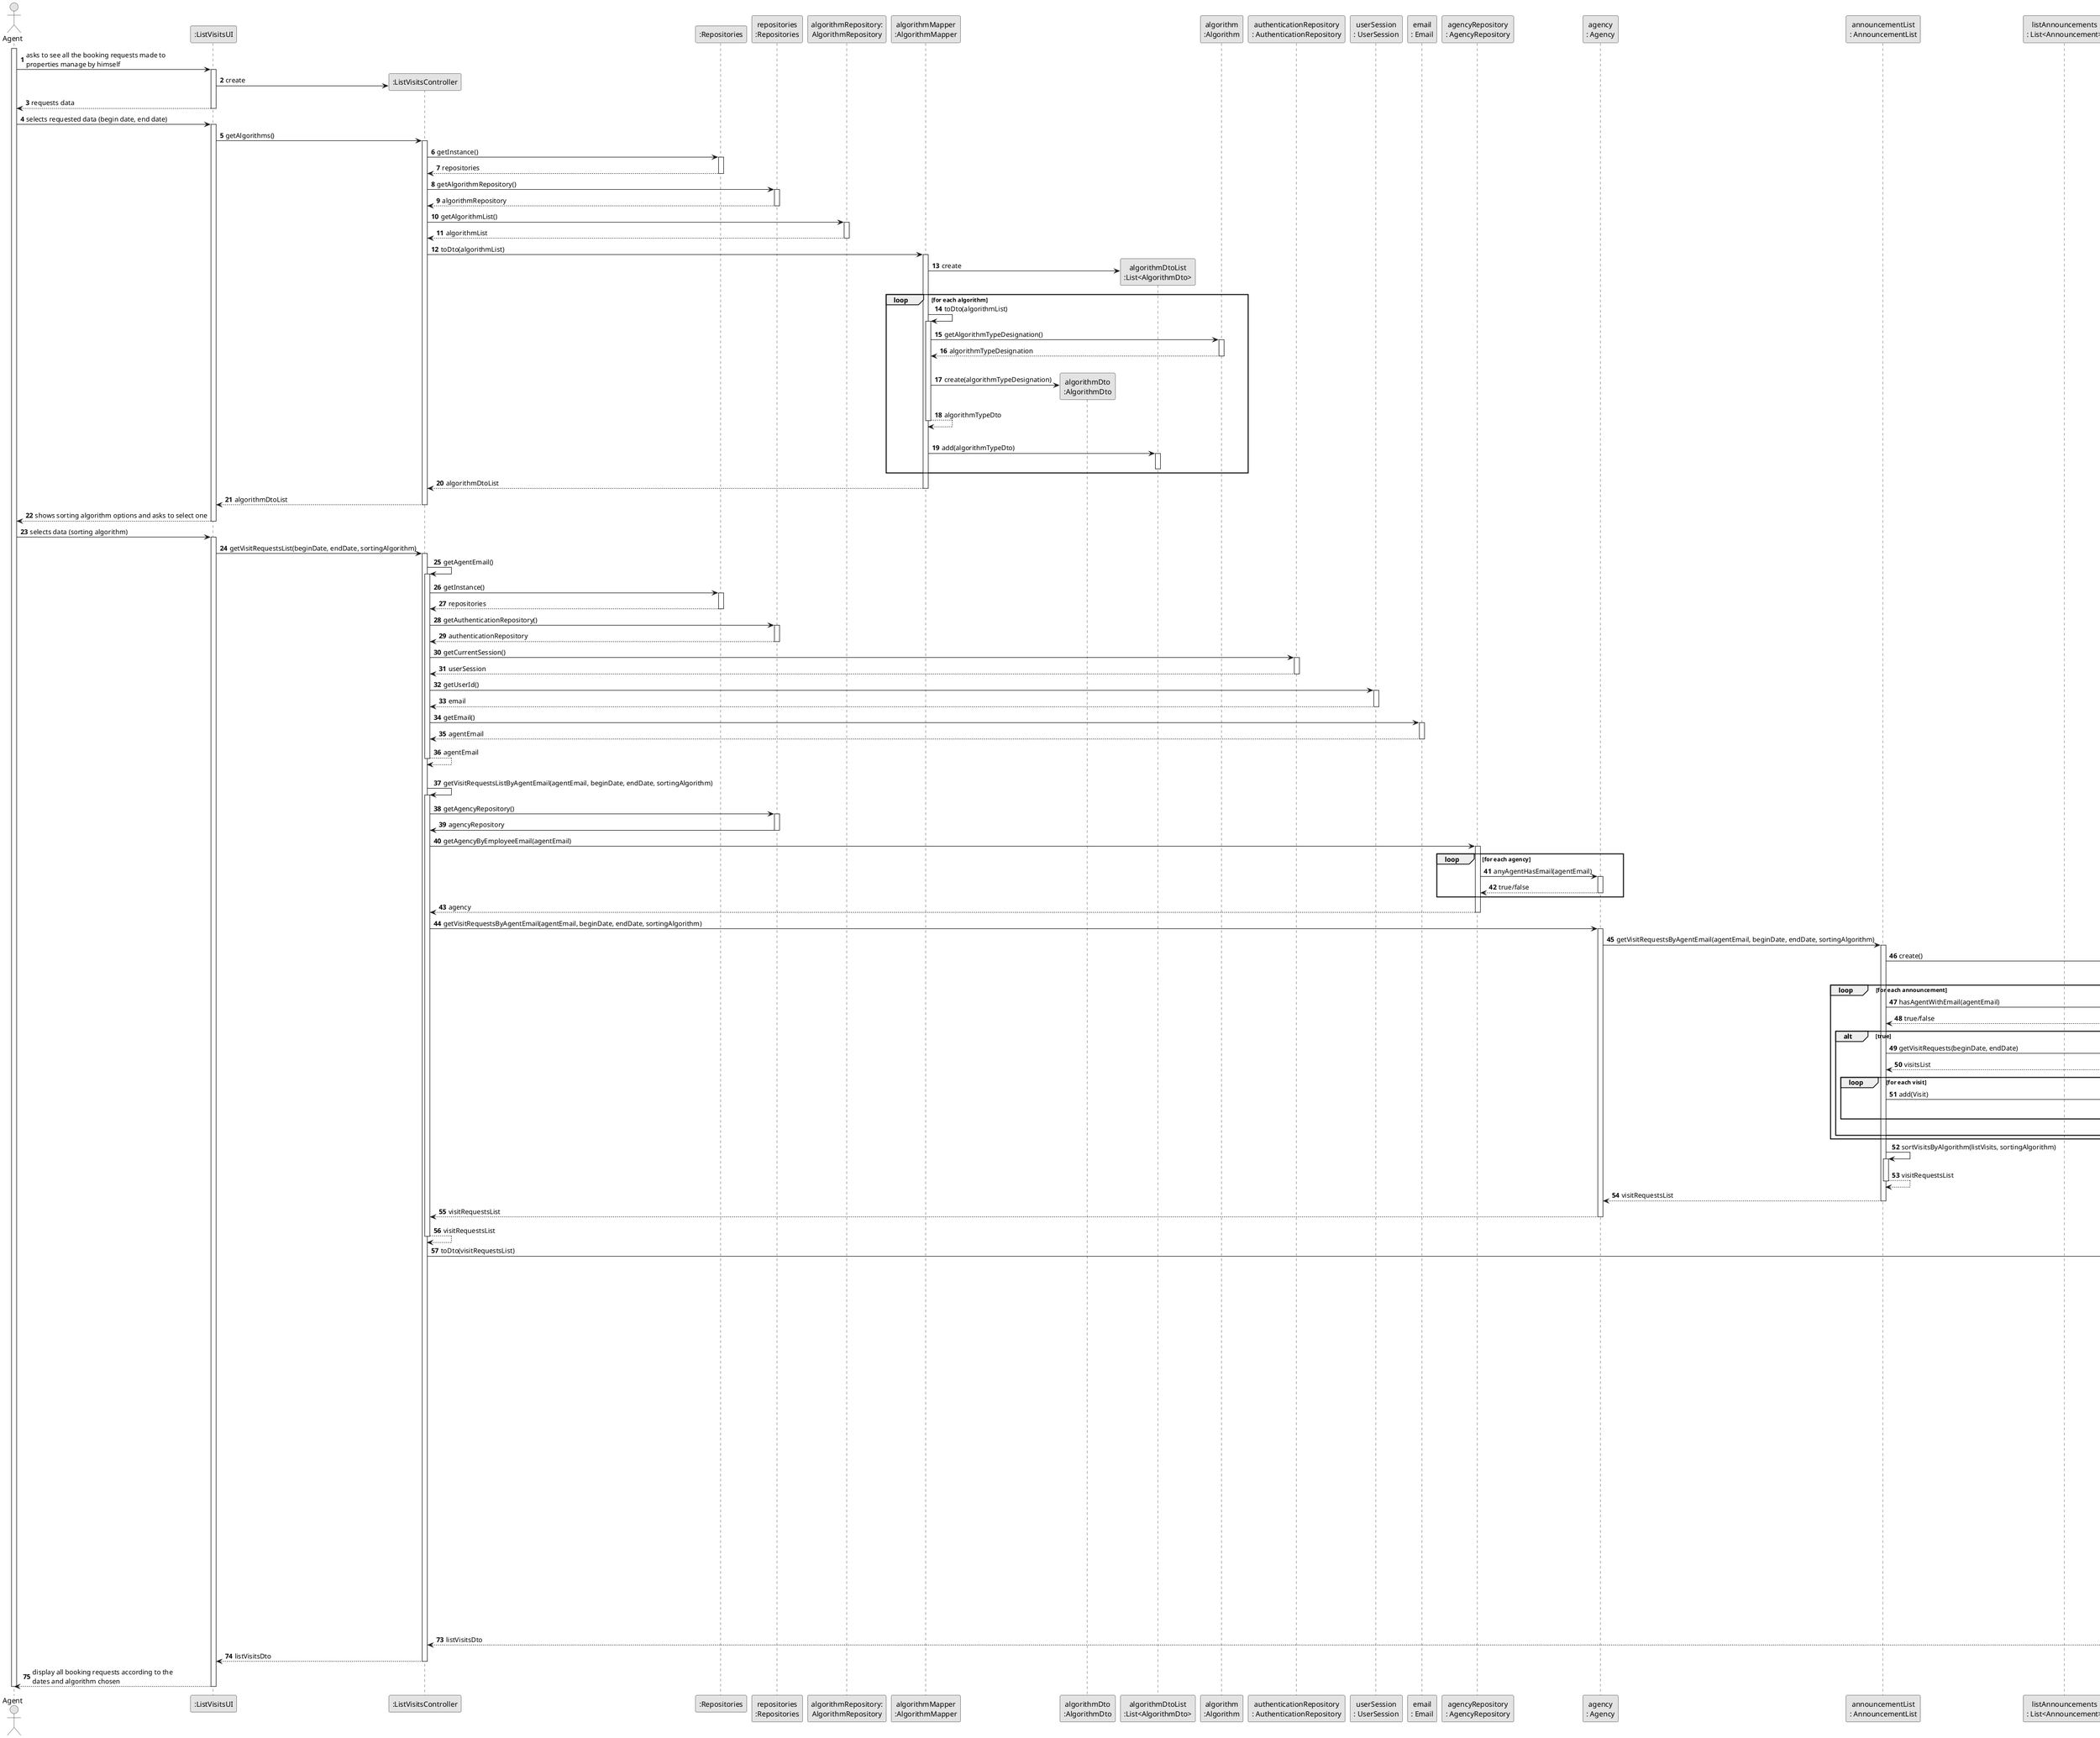 @startuml
skinparam monochrome true
skinparam packageStyle rectangle
skinparam shadowing false

autonumber
'check if it's going to be ListVisitsUI or ListBookingRequestsUI

'hide footbox
actor "Agent" as ADM
participant ":ListVisitsUI" as UI
participant ":ListVisitsController" as CTRL
participant ":Repositories" as RepositorySingleton
participant "repositories\n:Repositories" as PLAT
participant "algorithmRepository:\nAlgorithmRepository" as AlgorithmRepository
participant "algorithmMapper\n:AlgorithmMapper" as AlgMapper
participant "algorithmDto\n:AlgorithmDto" as AlgDto
participant "algorithmDtoList\n:List<AlgorithmDto>" as AlgDtoList
participant "algorithm\n:Algorithm" as Alg
participant "authenticationRepository\n: AuthenticationRepository" as AuthRep
participant "userSession\n: UserSession" as SESSION
participant "email\n: Email" as Email
participant "agencyRepository\n: AgencyRepository" as AgRep
participant "agency\n: Agency" as AGENCY
participant "announcementList\n: AnnouncementList" as AnnList
participant "listAnnouncements\n: List<Announcement>" as AnnounceList
participant "announcement\n: Announcement" as Announce
participant "listVisits\n: List<Visit>" as VisitList
participant "visitMapper\n: VisitMapper" as VisitMapper
participant "visit\n: Visit" as Visit
participant "listVisitsDto\n: List<VisitDto>" as VisitDtoList

activate ADM

        ADM -> UI : asks to see all the booking requests made to \nproperties manage by himself
        activate UI

            UI -> CTRL** : create

            UI --> ADM : requests data
        deactivate UI

    ADM -> UI : selects requested data (begin date, end date)
    activate UI

        UI -> CTRL : getAlgorithms()
        activate CTRL

            CTRL -> RepositorySingleton : getInstance()
            activate RepositorySingleton

                RepositorySingleton --> CTRL: repositories
            deactivate RepositorySingleton

            CTRL -> PLAT : getAlgorithmRepository()
            activate PLAT

                PLAT --> CTRL: algorithmRepository
            deactivate PLAT

            CTRL -> AlgorithmRepository : getAlgorithmList()
            activate AlgorithmRepository

                AlgorithmRepository --> CTRL : algorithmList
            deactivate AlgorithmRepository

            CTRL -> AlgMapper: toDto(algorithmList)
            activate AlgMapper

            AlgMapper -> AlgDtoList** : create

            loop for each algorithm

                AlgMapper -> AlgMapper : toDto(algorithmList)
                activate AlgMapper

                AlgMapper -> Alg : getAlgorithmTypeDesignation()
                activate Alg

                Alg --> AlgMapper : algorithmTypeDesignation
                deactivate Alg

                |||
                AlgMapper -> AlgDto** : create(algorithmTypeDesignation)


                AlgMapper --> AlgMapper: algorithmTypeDto
                deactivate AlgMapper
                |||
                AlgMapper -> AlgDtoList: add(algorithmTypeDto)
                activate AlgDtoList
                deactivate AlgDtoList
                end loop

            AlgMapper --> CTRL : algorithmDtoList
            deactivate AlgMapper

        CTRL --> UI : algorithmDtoList
        deactivate CTRL

        UI --> ADM : shows sorting algorithm options and asks to select one
    deactivate UI

    ADM -> UI : selects data (sorting algorithm)
    activate UI

    UI -> CTRL : getVisitRequestsList(beginDate, endDate, sortingAlgorithm)
    activate CTRL

        CTRL -> CTRL : getAgentEmail()
        activate CTRL

        CTRL -> RepositorySingleton : getInstance()
        activate RepositorySingleton

        RepositorySingleton --> CTRL : repositories
        deactivate RepositorySingleton

         CTRL -> PLAT : getAuthenticationRepository()
         activate PLAT

         PLAT --> CTRL : authenticationRepository
         deactivate PLAT

         CTRL -> AuthRep : getCurrentSession()
         activate AuthRep

         AuthRep --> CTRL : userSession
         deactivate AuthRep

         CTRL -> SESSION : getUserId()
         activate SESSION

         SESSION --> CTRL : email
         deactivate SESSION

        CTRL -> Email : getEmail()
        activate Email

        Email --> CTRL : agentEmail
        deactivate Email

        CTRL --> CTRL : agentEmail
        deactivate CTRL
        |||

        CTRL -> CTRL: getVisitRequestsListByAgentEmail(agentEmail, beginDate, endDate, sortingAlgorithm)
        activate CTRL

        CTRL -> PLAT :  getAgencyRepository()
        activate PLAT

        PLAT -> CTRL : agencyRepository
        deactivate PLAT
        CTRL -> AgRep: getAgencyByEmployeeEmail(agentEmail)
        activate AgRep

         loop for each agency
             AgRep -> AGENCY : anyAgentHasEmail(agentEmail)
             activate AGENCY

                  AGENCY --> AgRep : true/false
             deactivate AGENCY
         end
         AgRep --> CTRL : agency
        deactivate AgRep

        CTRL -> AGENCY: getVisitRequestsByAgentEmail(agentEmail, beginDate, endDate, sortingAlgorithm)
        activate AGENCY

'        loop for each announcement
        AGENCY -> AnnList : getVisitRequestsByAgentEmail(agentEmail, beginDate, endDate, sortingAlgorithm)
             activate AnnList

             AnnList -> VisitList**: create()


             loop for each announcement
             AnnList -> Announce : hasAgentWithEmail(agentEmail)
             activate Announce

             Announce --> AnnList : true/false
             deactivate Announce

                 alt true
                    AnnList -> Announce : getVisitRequests(beginDate, endDate)
                    activate Announce
                    Announce --> AnnList: visitsList
                    deactivate Announce

                    loop for each visit
                    AnnList -> VisitList : add(Visit)
                    activate VisitList
                    deactivate VisitList
                    end loop

                 |||
                 end alt
             end loop
             AnnList -> AnnList : sortVisitsByAlgorithm(listVisits, sortingAlgorithm)
             activate AnnList
             AnnList --> AnnList: visitRequestsList
             deactivate AnnList

             AnnList --> AGENCY : visitRequestsList
             deactivate AnnList

'        end loop

'        ref over AGENCY
'        Get Visits List
'        end ref

        AGENCY --> CTRL : visitRequestsList
        deactivate AGENCY

        CTRL --> CTRL: visitRequestsList
        deactivate CTRL

        CTRL -> VisitMapper : toDto(visitRequestsList)
             activate VisitMapper

             VisitMapper -> VisitDtoList**: create()

                    loop for each Visit Request

                    VisitMapper -> VisitMapper : toDto(Visit)
                    activate VisitMapper
                         |||

                        VisitMapper -> Visit : getId()
                        activate Visit

                        Visit --> VisitMapper : id
                        deactivate Visit

                        VisitMapper -> Visit : getVisitDate()
                        activate Visit

                        Visit --> VisitMapper : visitDate
                        deactivate Visit

                        VisitMapper -> Visit : getStartHour()
                        activate Visit

                        Visit --> VisitMapper : startHour
                        deactivate Visit

                        VisitMapper -> Visit : getEndHour()
                        activate Visit

                        Visit --> VisitMapper : endHour
                        deactivate Visit

                        VisitMapper -> Visit : getAcceptanceStatus()
                        activate Visit

                        Visit --> VisitMapper : acceptanceStatus
                        deactivate Visit

                        VisitMapper -> VisitDto : create(id, visitDate, startHour, endDate, acceptanceStatus)
                        activate VisitDto
                        deactivate VisitDto

'                         ref over VisitMapper
'                              Create VisitDto
'                         end ref
                    |||
                    VisitMapper --> VisitMapper: VisitDto
                    deactivate VisitMapper
                    |||
                    VisitMapper -> VisitDtoList: add(VisitDto)
                    activate VisitDtoList
                    deactivate VisitDtoList

                    |||
                    end loop

                 VisitMapper --> CTRL : listVisitsDto
                 deactivate VisitMapper

             CTRL --> UI: listVisitsDto
             deactivate CTRL

        UI --> ADM : display all booking requests according to the \ndates and algorithm chosen
    deactivate UI

deactivate ADM

@enduml